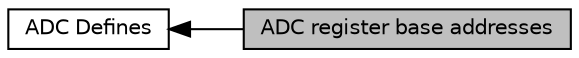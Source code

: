 digraph "ADC register base addresses"
{
  edge [fontname="Helvetica",fontsize="10",labelfontname="Helvetica",labelfontsize="10"];
  node [fontname="Helvetica",fontsize="10",shape=record];
  rankdir=LR;
  Node1 [label="ADC Defines",height=0.2,width=0.4,color="black", fillcolor="white", style="filled",URL="$group__adc__defines.html",tooltip="Defined Constants and Types for the STM32F4xx Analog to Digital Converters "];
  Node0 [label="ADC register base addresses",height=0.2,width=0.4,color="black", fillcolor="grey75", style="filled", fontcolor="black"];
  Node1->Node0 [shape=plaintext, dir="back", style="solid"];
}

